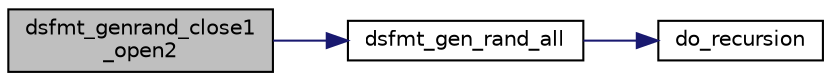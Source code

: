 digraph "dsfmt_genrand_close1_open2"
{
 // INTERACTIVE_SVG=YES
  edge [fontname="Helvetica",fontsize="10",labelfontname="Helvetica",labelfontsize="10"];
  node [fontname="Helvetica",fontsize="10",shape=record];
  rankdir="LR";
  Node1 [label="dsfmt_genrand_close1\l_open2",height=0.2,width=0.4,color="black", fillcolor="grey75", style="filled", fontcolor="black"];
  Node1 -> Node2 [color="midnightblue",fontsize="10",style="solid",fontname="Helvetica"];
  Node2 [label="dsfmt_gen_rand_all",height=0.2,width=0.4,color="black", fillcolor="white", style="filled",URL="$d_s_f_m_t_8h.html#afccb1e4d75cea7ffe3b45cba53d1e5e0"];
  Node2 -> Node3 [color="midnightblue",fontsize="10",style="solid",fontname="Helvetica"];
  Node3 [label="do_recursion",height=0.2,width=0.4,color="black", fillcolor="white", style="filled",URL="$d_s_f_m_t_8c.html#a43e33e2235015c9c072bad7dfe1a282c"];
}
